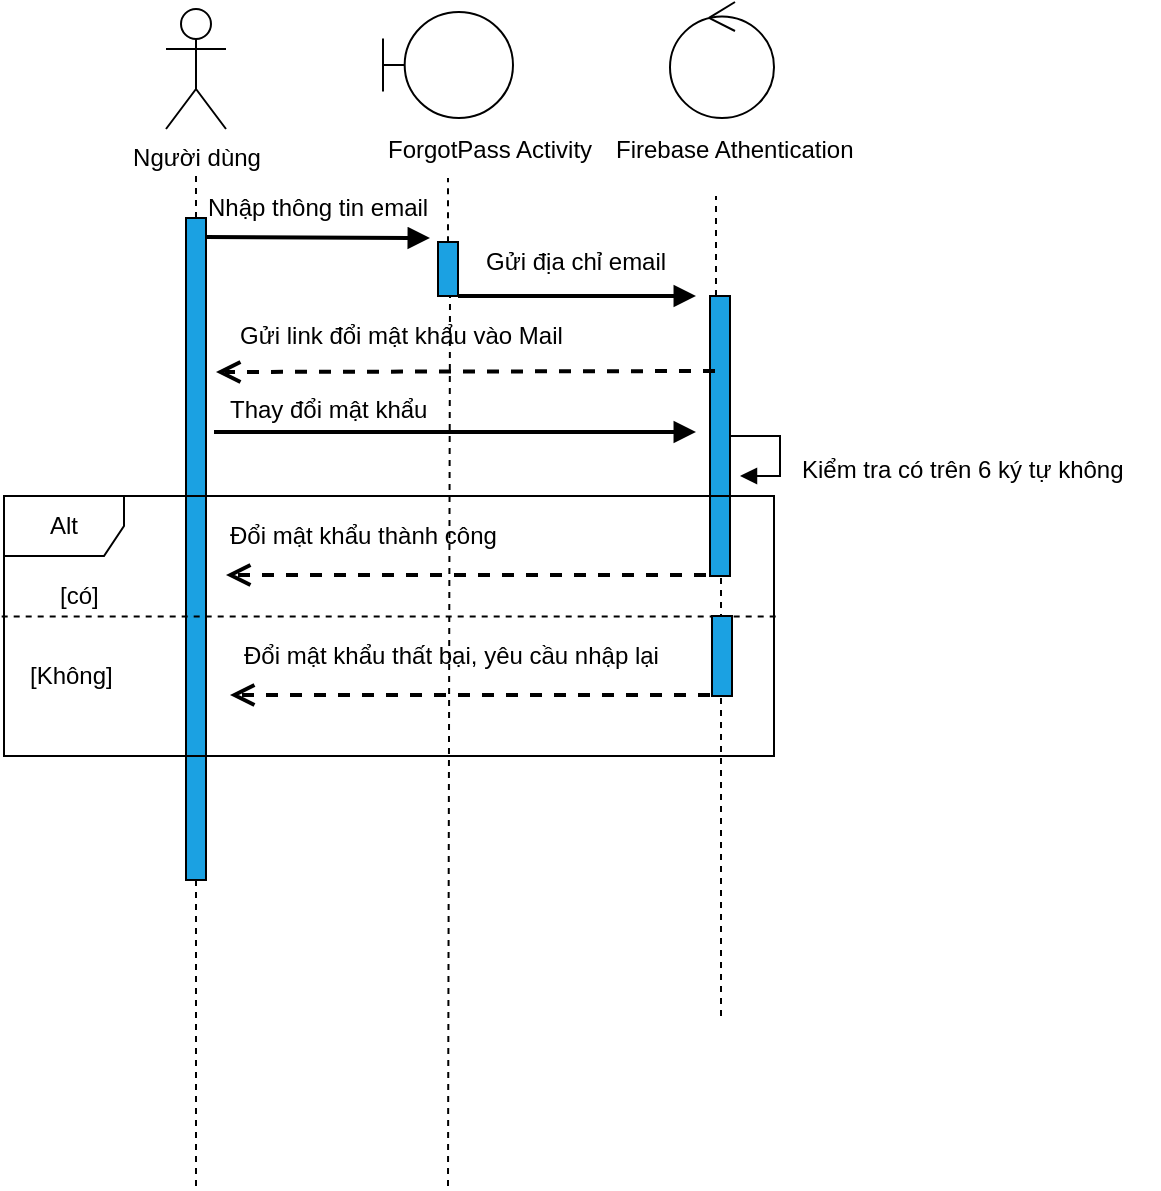 <mxfile version="10.7.5" type="device"><diagram id="Yj7TG31caSIGdYAdEo7M" name="Page-1"><mxGraphModel dx="824" dy="496" grid="0" gridSize="10" guides="1" tooltips="1" connect="1" arrows="1" fold="1" page="1" pageScale="1" pageWidth="850" pageHeight="1100" math="0" shadow="0"><root><mxCell id="0"/><mxCell id="1" parent="0"/><mxCell id="qURGmK1ZZVJOiK-vI2xh-1" value="Người dùng" style="shape=umlActor;verticalLabelPosition=bottom;labelBackgroundColor=#ffffff;verticalAlign=top;html=1;outlineConnect=0;" parent="1" vertex="1"><mxGeometry x="125" y="46.5" width="30" height="60" as="geometry"/></mxCell><mxCell id="qURGmK1ZZVJOiK-vI2xh-2" value="" style="ellipse;shape=umlControl;whiteSpace=wrap;html=1;strokeColor=#000000;" parent="1" vertex="1"><mxGeometry x="377" y="43" width="52" height="58" as="geometry"/></mxCell><mxCell id="qURGmK1ZZVJOiK-vI2xh-3" value="Firebase Athentication" style="text;html=1;resizable=0;points=[];autosize=1;align=left;verticalAlign=top;spacingTop=-4;" parent="1" vertex="1"><mxGeometry x="348" y="106.5" width="129" height="14" as="geometry"/></mxCell><mxCell id="qURGmK1ZZVJOiK-vI2xh-4" value="" style="shape=umlBoundary;whiteSpace=wrap;html=1;strokeColor=#000000;" parent="1" vertex="1"><mxGeometry x="233.5" y="48" width="65" height="53" as="geometry"/></mxCell><mxCell id="qURGmK1ZZVJOiK-vI2xh-5" value="ForgotPass Activity" style="text;html=1;resizable=0;points=[];autosize=1;align=left;verticalAlign=top;spacingTop=-4;" parent="1" vertex="1"><mxGeometry x="233.5" y="106.5" width="113" height="14" as="geometry"/></mxCell><mxCell id="qURGmK1ZZVJOiK-vI2xh-8" value="" style="endArrow=block;endFill=1;endSize=6;html=1;strokeWidth=2;" parent="1" edge="1"><mxGeometry width="100" relative="1" as="geometry"><mxPoint x="145" y="160.5" as="sourcePoint"/><mxPoint x="257" y="161" as="targetPoint"/></mxGeometry></mxCell><mxCell id="qURGmK1ZZVJOiK-vI2xh-9" value="" style="endArrow=block;endFill=1;endSize=6;html=1;strokeWidth=2;" parent="1" edge="1"><mxGeometry width="100" relative="1" as="geometry"><mxPoint x="271" y="190" as="sourcePoint"/><mxPoint x="390" y="190" as="targetPoint"/></mxGeometry></mxCell><mxCell id="qURGmK1ZZVJOiK-vI2xh-10" value="Nhập thông tin email" style="text;html=1;resizable=0;points=[];autosize=1;align=left;verticalAlign=top;spacingTop=-4;fillColor=#ffffff;" parent="1" vertex="1"><mxGeometry x="143.5" y="135.5" width="130" height="20" as="geometry"/></mxCell><mxCell id="qURGmK1ZZVJOiK-vI2xh-11" value="Gửi địa chỉ email" style="text;html=1;resizable=0;points=[];autosize=1;align=left;verticalAlign=top;spacingTop=-4;" parent="1" vertex="1"><mxGeometry x="283" y="163" width="110" height="20" as="geometry"/></mxCell><mxCell id="qURGmK1ZZVJOiK-vI2xh-12" value="" style="endArrow=none;dashed=1;html=1;strokeWidth=1;" parent="1" source="qURGmK1ZZVJOiK-vI2xh-13" edge="1"><mxGeometry width="50" height="50" relative="1" as="geometry"><mxPoint x="140" y="520" as="sourcePoint"/><mxPoint x="140" y="130" as="targetPoint"/></mxGeometry></mxCell><mxCell id="qURGmK1ZZVJOiK-vI2xh-13" value="" style="html=1;points=[];perimeter=orthogonalPerimeter;fillColor=#1ba1e2;strokeColor=#000000;fontColor=#ffffff;" parent="1" vertex="1"><mxGeometry x="135" y="151" width="10" height="331" as="geometry"/></mxCell><mxCell id="qURGmK1ZZVJOiK-vI2xh-14" value="" style="endArrow=none;dashed=1;html=1;strokeWidth=1;exitX=0.5;exitY=0.003;exitDx=0;exitDy=0;exitPerimeter=0;" parent="1" source="qURGmK1ZZVJOiK-vI2xh-15" edge="1"><mxGeometry width="50" height="50" relative="1" as="geometry"><mxPoint x="266" y="520" as="sourcePoint"/><mxPoint x="266" y="131" as="targetPoint"/></mxGeometry></mxCell><mxCell id="qURGmK1ZZVJOiK-vI2xh-15" value="" style="html=1;points=[];perimeter=orthogonalPerimeter;fillColor=#1ba1e2;strokeColor=#000000;fontColor=#ffffff;" parent="1" vertex="1"><mxGeometry x="261" y="163" width="10" height="27" as="geometry"/></mxCell><mxCell id="qURGmK1ZZVJOiK-vI2xh-16" value="" style="endArrow=none;dashed=1;html=1;strokeWidth=1;" parent="1" source="qURGmK1ZZVJOiK-vI2xh-17" edge="1"><mxGeometry width="50" height="50" relative="1" as="geometry"><mxPoint x="400" y="520" as="sourcePoint"/><mxPoint x="400" y="140" as="targetPoint"/></mxGeometry></mxCell><mxCell id="qURGmK1ZZVJOiK-vI2xh-17" value="" style="html=1;points=[];perimeter=orthogonalPerimeter;fillColor=#1ba1e2;strokeColor=#000000;fontColor=#ffffff;" parent="1" vertex="1"><mxGeometry x="397" y="190" width="10" height="100" as="geometry"/></mxCell><mxCell id="qURGmK1ZZVJOiK-vI2xh-40" value="" style="endArrow=none;dashed=1;html=1;strokeWidth=1;" parent="1" edge="1"><mxGeometry width="50" height="50" relative="1" as="geometry"><mxPoint x="402.5" y="550" as="sourcePoint"/><mxPoint x="402.5" y="290" as="targetPoint"/></mxGeometry></mxCell><mxCell id="qURGmK1ZZVJOiK-vI2xh-41" value="" style="endArrow=none;dashed=1;html=1;strokeWidth=1;entryX=0.6;entryY=1;entryDx=0;entryDy=0;entryPerimeter=0;" parent="1" target="qURGmK1ZZVJOiK-vI2xh-15" edge="1"><mxGeometry width="50" height="50" relative="1" as="geometry"><mxPoint x="266" y="635" as="sourcePoint"/><mxPoint x="266" y="482" as="targetPoint"/></mxGeometry></mxCell><mxCell id="qURGmK1ZZVJOiK-vI2xh-42" value="" style="endArrow=none;dashed=1;html=1;strokeWidth=1;" parent="1" edge="1"><mxGeometry width="50" height="50" relative="1" as="geometry"><mxPoint x="140" y="635" as="sourcePoint"/><mxPoint x="140" y="482" as="targetPoint"/></mxGeometry></mxCell><mxCell id="qURGmK1ZZVJOiK-vI2xh-43" value="" style="html=1;verticalAlign=bottom;endArrow=open;dashed=1;endSize=8;strokeWidth=2;" parent="1" edge="1"><mxGeometry relative="1" as="geometry"><mxPoint x="399.5" y="227.5" as="sourcePoint"/><mxPoint x="150" y="228" as="targetPoint"/></mxGeometry></mxCell><mxCell id="qURGmK1ZZVJOiK-vI2xh-44" value="Gửi link đổi mật khẩu vào Mail" style="text;html=1;resizable=0;points=[];autosize=1;align=left;verticalAlign=top;spacingTop=-4;" parent="1" vertex="1"><mxGeometry x="160" y="200" width="171" height="14" as="geometry"/></mxCell><mxCell id="qURGmK1ZZVJOiK-vI2xh-46" value="" style="endArrow=block;endFill=1;endSize=6;html=1;strokeWidth=2;" parent="1" edge="1"><mxGeometry width="100" relative="1" as="geometry"><mxPoint x="149" y="258" as="sourcePoint"/><mxPoint x="390" y="258" as="targetPoint"/></mxGeometry></mxCell><mxCell id="qURGmK1ZZVJOiK-vI2xh-47" value="Thay đổi mật khẩu" style="text;html=1;resizable=0;points=[];autosize=1;align=left;verticalAlign=top;spacingTop=-4;" parent="1" vertex="1"><mxGeometry x="155" y="237" width="110" height="20" as="geometry"/></mxCell><mxCell id="qURGmK1ZZVJOiK-vI2xh-49" value="" style="edgeStyle=orthogonalEdgeStyle;html=1;align=left;spacingLeft=2;endArrow=block;rounded=0;entryX=1;entryY=0;" parent="1" edge="1"><mxGeometry x="0.385" y="54" relative="1" as="geometry"><mxPoint x="407" y="260" as="sourcePoint"/><Array as="points"><mxPoint x="432" y="260"/></Array><mxPoint x="412" y="280" as="targetPoint"/><mxPoint x="10" y="-1" as="offset"/></mxGeometry></mxCell><mxCell id="qURGmK1ZZVJOiK-vI2xh-50" value="Kiểm tra có trên 6 ký tự không" style="text;html=1;resizable=0;points=[];autosize=1;align=left;verticalAlign=top;spacingTop=-4;" parent="1" vertex="1"><mxGeometry x="441" y="267" width="180" height="20" as="geometry"/></mxCell><mxCell id="qURGmK1ZZVJOiK-vI2xh-51" value="Alt" style="shape=umlFrame;whiteSpace=wrap;html=1;" parent="1" vertex="1"><mxGeometry x="44" y="290" width="385" height="130" as="geometry"/></mxCell><mxCell id="qURGmK1ZZVJOiK-vI2xh-53" value="" style="html=1;points=[];perimeter=orthogonalPerimeter;fillColor=#1ba1e2;strokeColor=#000000;fontColor=#ffffff;" parent="1" vertex="1"><mxGeometry x="397" y="290" width="10" height="40" as="geometry"/></mxCell><mxCell id="qURGmK1ZZVJOiK-vI2xh-54" value="" style="html=1;verticalAlign=bottom;endArrow=open;dashed=1;endSize=8;strokeWidth=2;" parent="1" edge="1"><mxGeometry relative="1" as="geometry"><mxPoint x="395" y="329.5" as="sourcePoint"/><mxPoint x="155" y="329.5" as="targetPoint"/></mxGeometry></mxCell><mxCell id="qURGmK1ZZVJOiK-vI2xh-55" value="" style="endArrow=none;dashed=1;html=1;exitX=-0.003;exitY=0.463;exitDx=0;exitDy=0;exitPerimeter=0;entryX=1.005;entryY=0.463;entryDx=0;entryDy=0;entryPerimeter=0;" parent="1" source="qURGmK1ZZVJOiK-vI2xh-51" target="qURGmK1ZZVJOiK-vI2xh-51" edge="1"><mxGeometry width="50" height="50" relative="1" as="geometry"><mxPoint x="590" y="450" as="sourcePoint"/><mxPoint x="640" y="400" as="targetPoint"/></mxGeometry></mxCell><mxCell id="qURGmK1ZZVJOiK-vI2xh-56" value="[có]" style="text;html=1;resizable=0;points=[];autosize=1;align=left;verticalAlign=top;spacingTop=-4;" parent="1" vertex="1"><mxGeometry x="70" y="330" width="30" height="20" as="geometry"/></mxCell><mxCell id="qURGmK1ZZVJOiK-vI2xh-57" value="Đổi mật khẩu thành công" style="text;html=1;resizable=0;points=[];autosize=1;align=left;verticalAlign=top;spacingTop=-4;" parent="1" vertex="1"><mxGeometry x="155" y="300" width="150" height="20" as="geometry"/></mxCell><mxCell id="qURGmK1ZZVJOiK-vI2xh-58" value="" style="html=1;points=[];perimeter=orthogonalPerimeter;fillColor=#1ba1e2;strokeColor=#000000;fontColor=#ffffff;" parent="1" vertex="1"><mxGeometry x="398" y="350" width="10" height="40" as="geometry"/></mxCell><mxCell id="qURGmK1ZZVJOiK-vI2xh-59" value="" style="html=1;verticalAlign=bottom;endArrow=open;dashed=1;endSize=8;strokeWidth=2;" parent="1" edge="1"><mxGeometry relative="1" as="geometry"><mxPoint x="397" y="389.5" as="sourcePoint"/><mxPoint x="157" y="389.5" as="targetPoint"/></mxGeometry></mxCell><mxCell id="qURGmK1ZZVJOiK-vI2xh-60" value="Đổi mật khẩu thất bại, yêu cầu nhập lại" style="text;html=1;resizable=0;points=[];autosize=1;align=left;verticalAlign=top;spacingTop=-4;" parent="1" vertex="1"><mxGeometry x="161.5" y="360" width="220" height="20" as="geometry"/></mxCell><mxCell id="qURGmK1ZZVJOiK-vI2xh-61" value="[Không]" style="text;html=1;resizable=0;points=[];autosize=1;align=left;verticalAlign=top;spacingTop=-4;" parent="1" vertex="1"><mxGeometry x="55" y="370" width="60" height="20" as="geometry"/></mxCell></root></mxGraphModel></diagram></mxfile>
